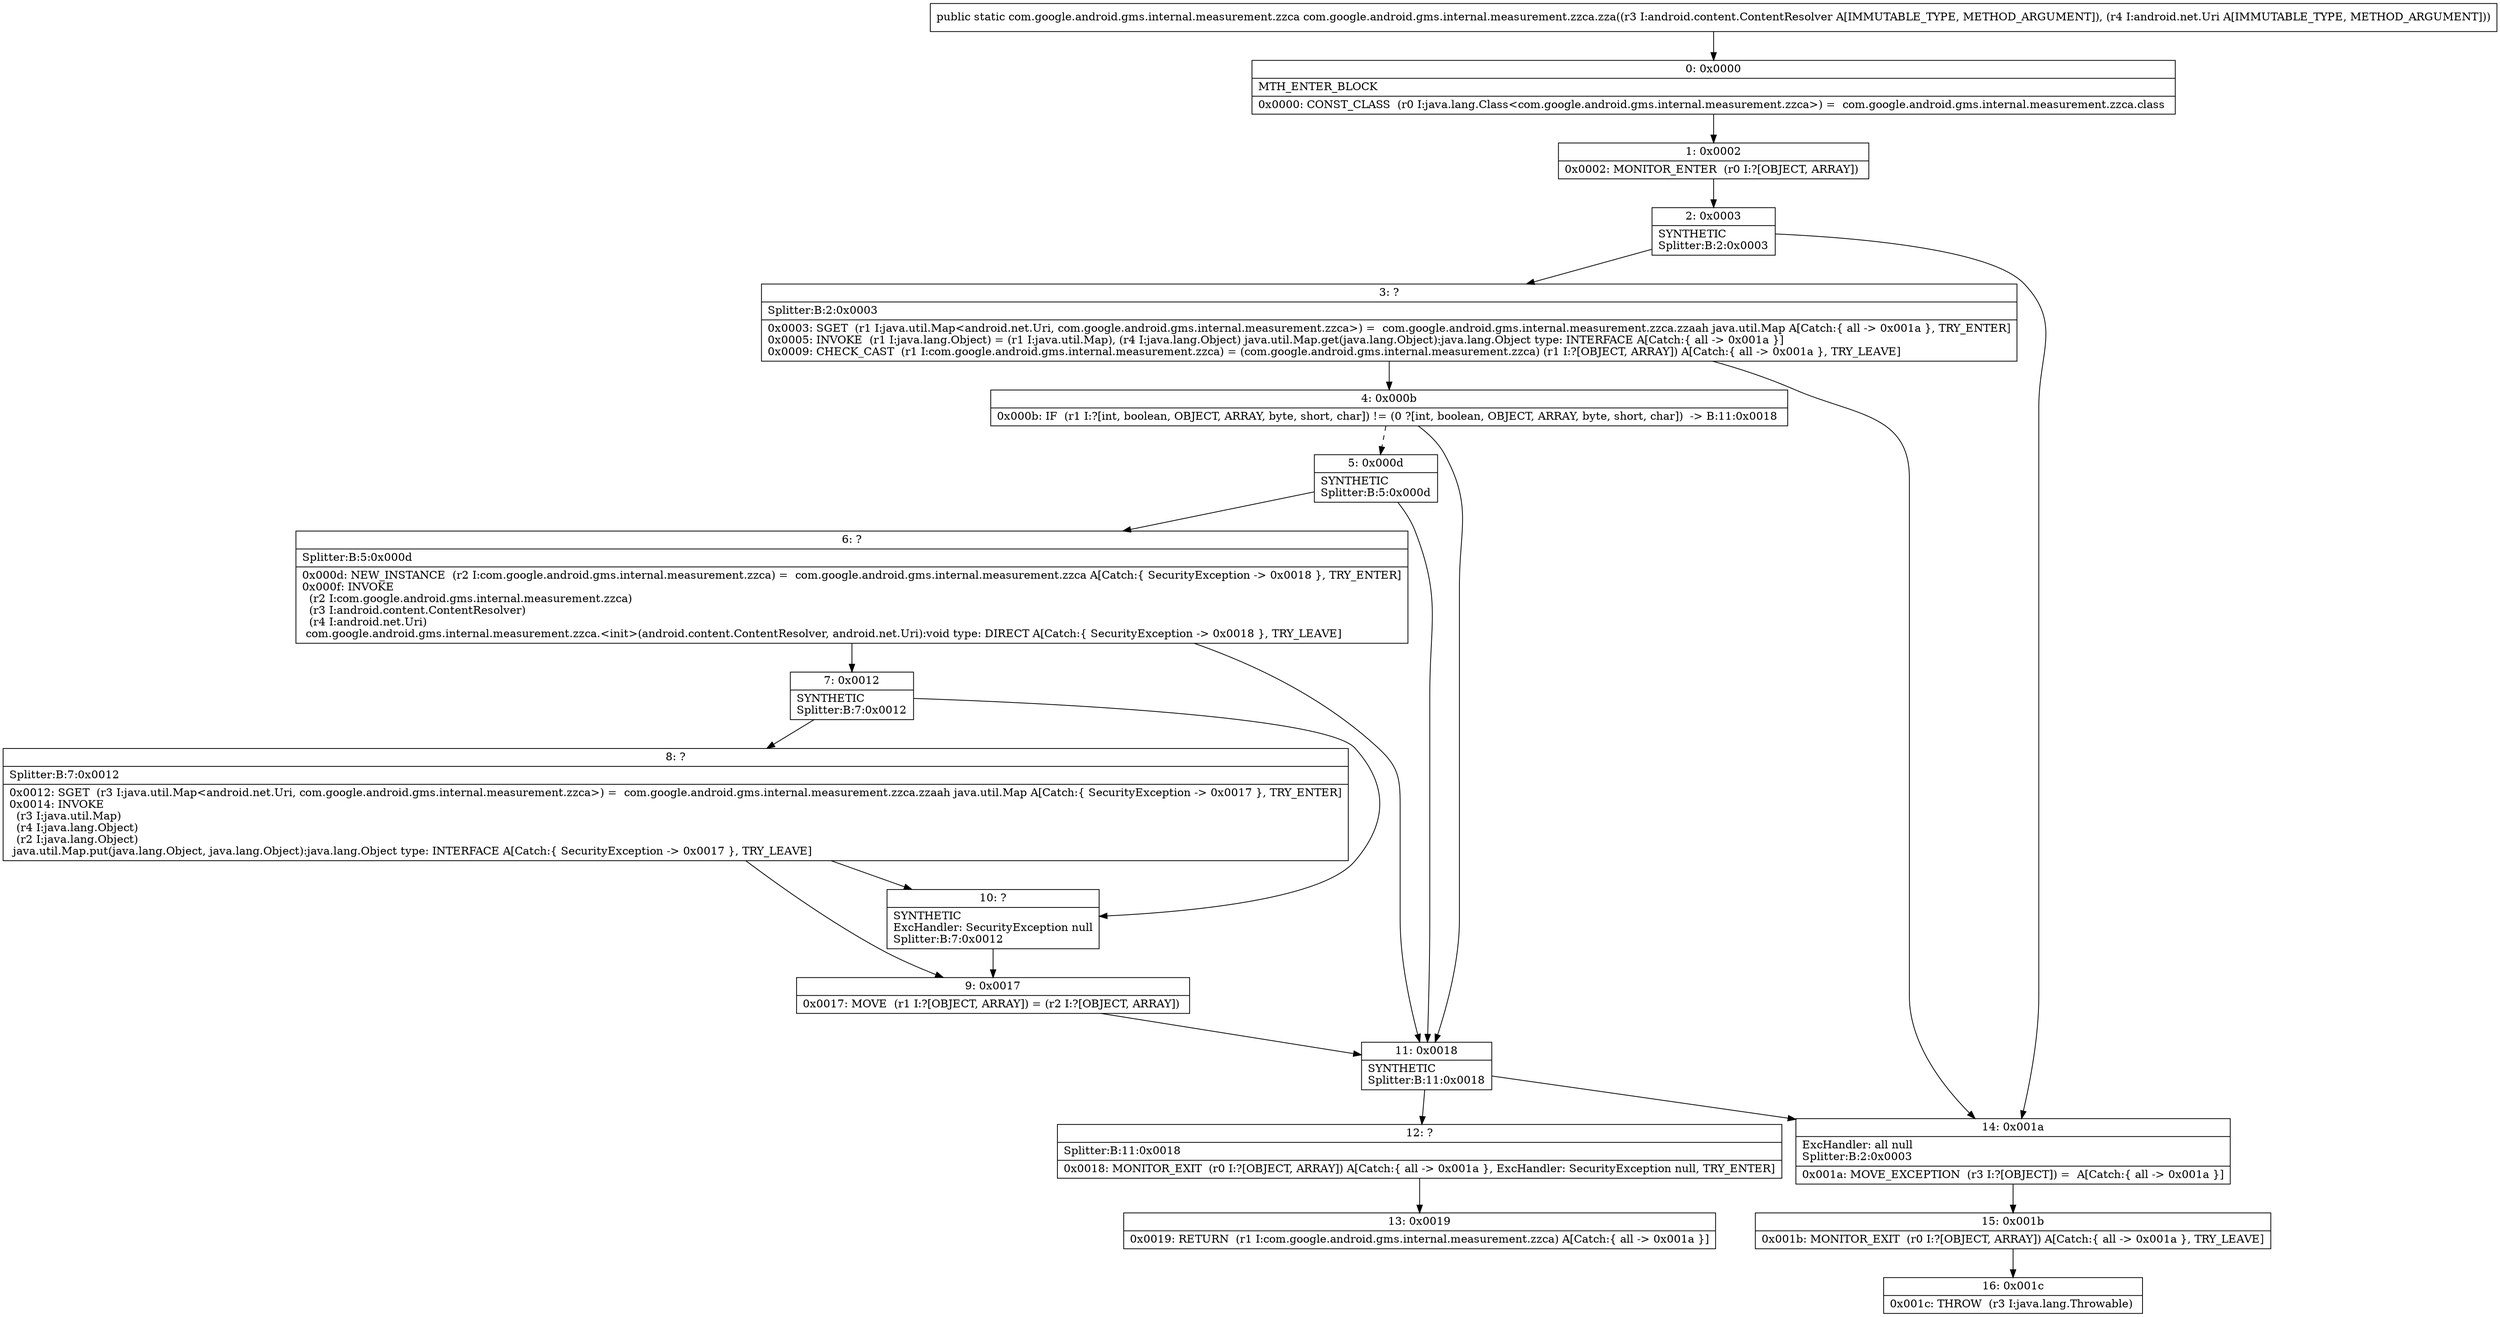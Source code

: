 digraph "CFG forcom.google.android.gms.internal.measurement.zzca.zza(Landroid\/content\/ContentResolver;Landroid\/net\/Uri;)Lcom\/google\/android\/gms\/internal\/measurement\/zzca;" {
Node_0 [shape=record,label="{0\:\ 0x0000|MTH_ENTER_BLOCK\l|0x0000: CONST_CLASS  (r0 I:java.lang.Class\<com.google.android.gms.internal.measurement.zzca\>) =  com.google.android.gms.internal.measurement.zzca.class \l}"];
Node_1 [shape=record,label="{1\:\ 0x0002|0x0002: MONITOR_ENTER  (r0 I:?[OBJECT, ARRAY]) \l}"];
Node_2 [shape=record,label="{2\:\ 0x0003|SYNTHETIC\lSplitter:B:2:0x0003\l}"];
Node_3 [shape=record,label="{3\:\ ?|Splitter:B:2:0x0003\l|0x0003: SGET  (r1 I:java.util.Map\<android.net.Uri, com.google.android.gms.internal.measurement.zzca\>) =  com.google.android.gms.internal.measurement.zzca.zzaah java.util.Map A[Catch:\{ all \-\> 0x001a \}, TRY_ENTER]\l0x0005: INVOKE  (r1 I:java.lang.Object) = (r1 I:java.util.Map), (r4 I:java.lang.Object) java.util.Map.get(java.lang.Object):java.lang.Object type: INTERFACE A[Catch:\{ all \-\> 0x001a \}]\l0x0009: CHECK_CAST  (r1 I:com.google.android.gms.internal.measurement.zzca) = (com.google.android.gms.internal.measurement.zzca) (r1 I:?[OBJECT, ARRAY]) A[Catch:\{ all \-\> 0x001a \}, TRY_LEAVE]\l}"];
Node_4 [shape=record,label="{4\:\ 0x000b|0x000b: IF  (r1 I:?[int, boolean, OBJECT, ARRAY, byte, short, char]) != (0 ?[int, boolean, OBJECT, ARRAY, byte, short, char])  \-\> B:11:0x0018 \l}"];
Node_5 [shape=record,label="{5\:\ 0x000d|SYNTHETIC\lSplitter:B:5:0x000d\l}"];
Node_6 [shape=record,label="{6\:\ ?|Splitter:B:5:0x000d\l|0x000d: NEW_INSTANCE  (r2 I:com.google.android.gms.internal.measurement.zzca) =  com.google.android.gms.internal.measurement.zzca A[Catch:\{ SecurityException \-\> 0x0018 \}, TRY_ENTER]\l0x000f: INVOKE  \l  (r2 I:com.google.android.gms.internal.measurement.zzca)\l  (r3 I:android.content.ContentResolver)\l  (r4 I:android.net.Uri)\l com.google.android.gms.internal.measurement.zzca.\<init\>(android.content.ContentResolver, android.net.Uri):void type: DIRECT A[Catch:\{ SecurityException \-\> 0x0018 \}, TRY_LEAVE]\l}"];
Node_7 [shape=record,label="{7\:\ 0x0012|SYNTHETIC\lSplitter:B:7:0x0012\l}"];
Node_8 [shape=record,label="{8\:\ ?|Splitter:B:7:0x0012\l|0x0012: SGET  (r3 I:java.util.Map\<android.net.Uri, com.google.android.gms.internal.measurement.zzca\>) =  com.google.android.gms.internal.measurement.zzca.zzaah java.util.Map A[Catch:\{ SecurityException \-\> 0x0017 \}, TRY_ENTER]\l0x0014: INVOKE  \l  (r3 I:java.util.Map)\l  (r4 I:java.lang.Object)\l  (r2 I:java.lang.Object)\l java.util.Map.put(java.lang.Object, java.lang.Object):java.lang.Object type: INTERFACE A[Catch:\{ SecurityException \-\> 0x0017 \}, TRY_LEAVE]\l}"];
Node_9 [shape=record,label="{9\:\ 0x0017|0x0017: MOVE  (r1 I:?[OBJECT, ARRAY]) = (r2 I:?[OBJECT, ARRAY]) \l}"];
Node_10 [shape=record,label="{10\:\ ?|SYNTHETIC\lExcHandler: SecurityException null\lSplitter:B:7:0x0012\l}"];
Node_11 [shape=record,label="{11\:\ 0x0018|SYNTHETIC\lSplitter:B:11:0x0018\l}"];
Node_12 [shape=record,label="{12\:\ ?|Splitter:B:11:0x0018\l|0x0018: MONITOR_EXIT  (r0 I:?[OBJECT, ARRAY]) A[Catch:\{ all \-\> 0x001a \}, ExcHandler: SecurityException null, TRY_ENTER]\l}"];
Node_13 [shape=record,label="{13\:\ 0x0019|0x0019: RETURN  (r1 I:com.google.android.gms.internal.measurement.zzca) A[Catch:\{ all \-\> 0x001a \}]\l}"];
Node_14 [shape=record,label="{14\:\ 0x001a|ExcHandler: all null\lSplitter:B:2:0x0003\l|0x001a: MOVE_EXCEPTION  (r3 I:?[OBJECT]) =  A[Catch:\{ all \-\> 0x001a \}]\l}"];
Node_15 [shape=record,label="{15\:\ 0x001b|0x001b: MONITOR_EXIT  (r0 I:?[OBJECT, ARRAY]) A[Catch:\{ all \-\> 0x001a \}, TRY_LEAVE]\l}"];
Node_16 [shape=record,label="{16\:\ 0x001c|0x001c: THROW  (r3 I:java.lang.Throwable) \l}"];
MethodNode[shape=record,label="{public static com.google.android.gms.internal.measurement.zzca com.google.android.gms.internal.measurement.zzca.zza((r3 I:android.content.ContentResolver A[IMMUTABLE_TYPE, METHOD_ARGUMENT]), (r4 I:android.net.Uri A[IMMUTABLE_TYPE, METHOD_ARGUMENT])) }"];
MethodNode -> Node_0;
Node_0 -> Node_1;
Node_1 -> Node_2;
Node_2 -> Node_3;
Node_2 -> Node_14;
Node_3 -> Node_4;
Node_3 -> Node_14;
Node_4 -> Node_5[style=dashed];
Node_4 -> Node_11;
Node_5 -> Node_6;
Node_5 -> Node_11;
Node_6 -> Node_7;
Node_6 -> Node_11;
Node_7 -> Node_8;
Node_7 -> Node_10;
Node_8 -> Node_9;
Node_8 -> Node_10;
Node_9 -> Node_11;
Node_10 -> Node_9;
Node_11 -> Node_12;
Node_11 -> Node_14;
Node_12 -> Node_13;
Node_14 -> Node_15;
Node_15 -> Node_16;
}

